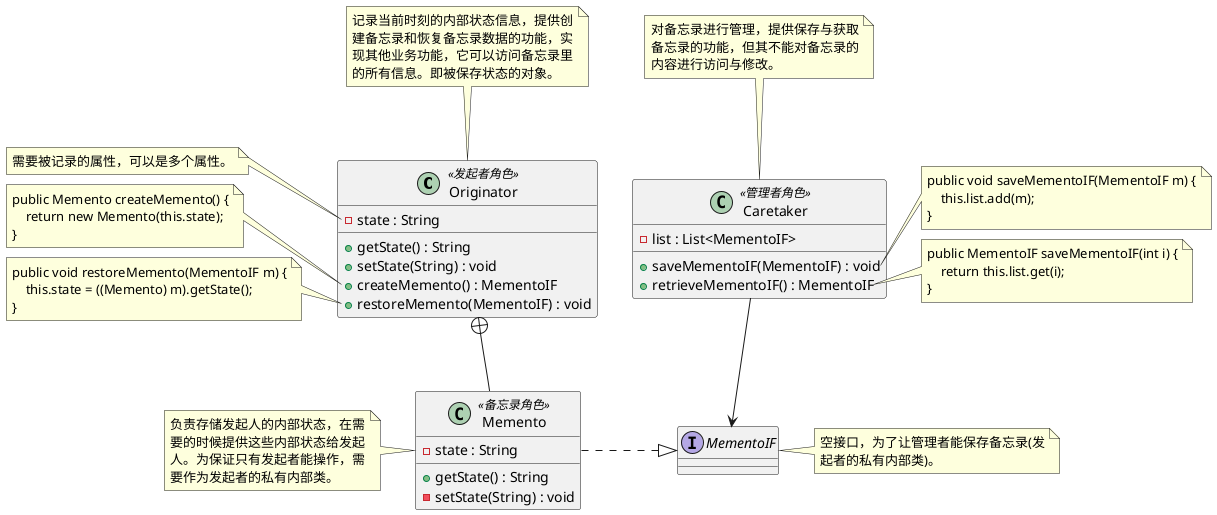 @startuml

class Originator <<发起者角色>> {
    - state : String
    + getState() : String
    + setState(String) : void
    + createMemento() : MementoIF
    + restoreMemento(MementoIF) : void
}
note top of Originator
    记录当前时刻的内部状态信息，提供创
    建备忘录和恢复备忘录数据的功能，实
    现其他业务功能，它可以访问备忘录里
    的所有信息。即被保存状态的对象。
end note

note left of Originator::state
    需要被记录的属性，可以是多个属性。
end note

note left of Originator::createMemento
    public Memento createMemento() {
        return new Memento(this.state);
    }
end note

note left of Originator::restoreMemento
    public void restoreMemento(MementoIF m) {
        this.state = ((Memento) m).getState();
    }
end note


interface MementoIF {

}
note right of MementoIF
    空接口，为了让管理者能保存备忘录(发
    起者的私有内部类)。
end note

class Memento <<备忘录角色>> {
    - state : String
    + getState() : String
    - setState(String) : void
}
note left of Memento
    负责存储发起人的内部状态，在需
    要的时候提供这些内部状态给发起
    人。为保证只有发起者能操作，需
    要作为发起者的私有内部类。
end note

class Caretaker <<管理者角色>> {
    - list : List<MementoIF>
    + saveMementoIF(MementoIF) : void
    + retrieveMementoIF() : MementoIF
}
note top of Caretaker
    对备忘录进行管理，提供保存与获取
    备忘录的功能，但其不能对备忘录的
    内容进行访问与修改。
end note

note right of Caretaker::saveMementoIF
    public void saveMementoIF(MementoIF m) {
        this.list.add(m);
    }
end note

note right of Caretaker::retrieveMementoIF()
    public MementoIF saveMementoIF(int i) {
        return this.list.get(i);
    }
end note


Originator +-- Memento
Caretaker --> MementoIF
Memento .|> MementoIF


@enduml